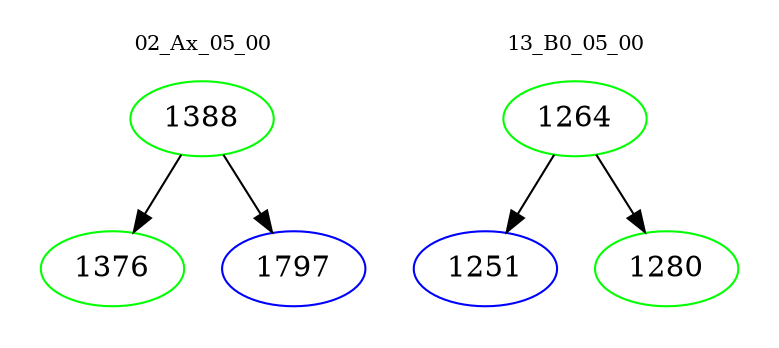 digraph{
subgraph cluster_0 {
color = white
label = "02_Ax_05_00";
fontsize=10;
T0_1388 [label="1388", color="green"]
T0_1388 -> T0_1376 [color="black"]
T0_1376 [label="1376", color="green"]
T0_1388 -> T0_1797 [color="black"]
T0_1797 [label="1797", color="blue"]
}
subgraph cluster_1 {
color = white
label = "13_B0_05_00";
fontsize=10;
T1_1264 [label="1264", color="green"]
T1_1264 -> T1_1251 [color="black"]
T1_1251 [label="1251", color="blue"]
T1_1264 -> T1_1280 [color="black"]
T1_1280 [label="1280", color="green"]
}
}
